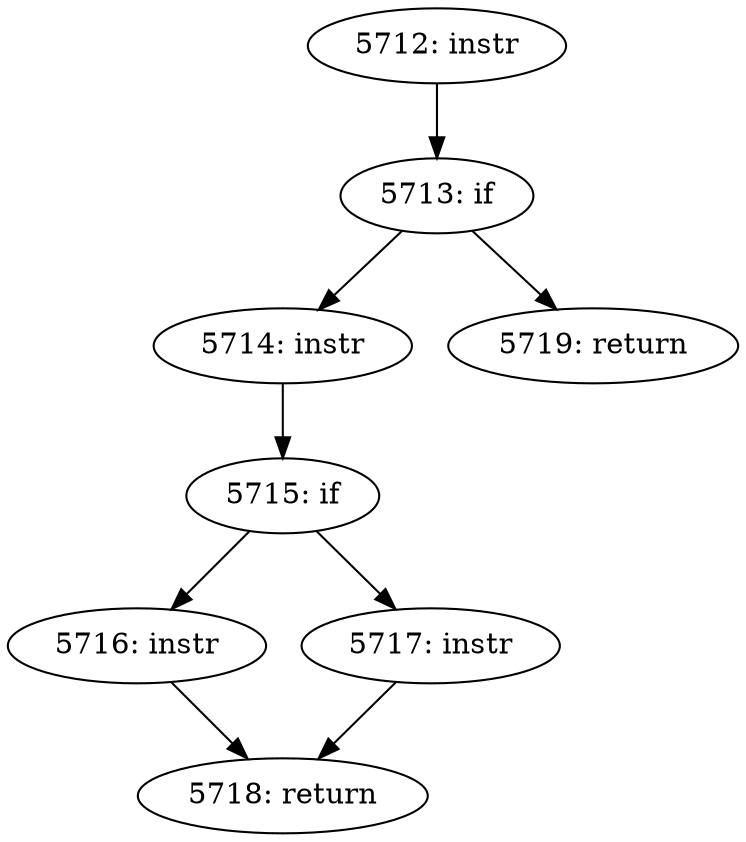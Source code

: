 digraph CFG_tcp_parse_aligned_timestamp {
5712 [label="5712: instr"]
	5712 -> 5713
5713 [label="5713: if"]
	5713 -> 5714
	5713 -> 5719
5714 [label="5714: instr"]
	5714 -> 5715
5715 [label="5715: if"]
	5715 -> 5716
	5715 -> 5717
5716 [label="5716: instr"]
	5716 -> 5718
5717 [label="5717: instr"]
	5717 -> 5718
5718 [label="5718: return"]
	
5719 [label="5719: return"]
	
}
